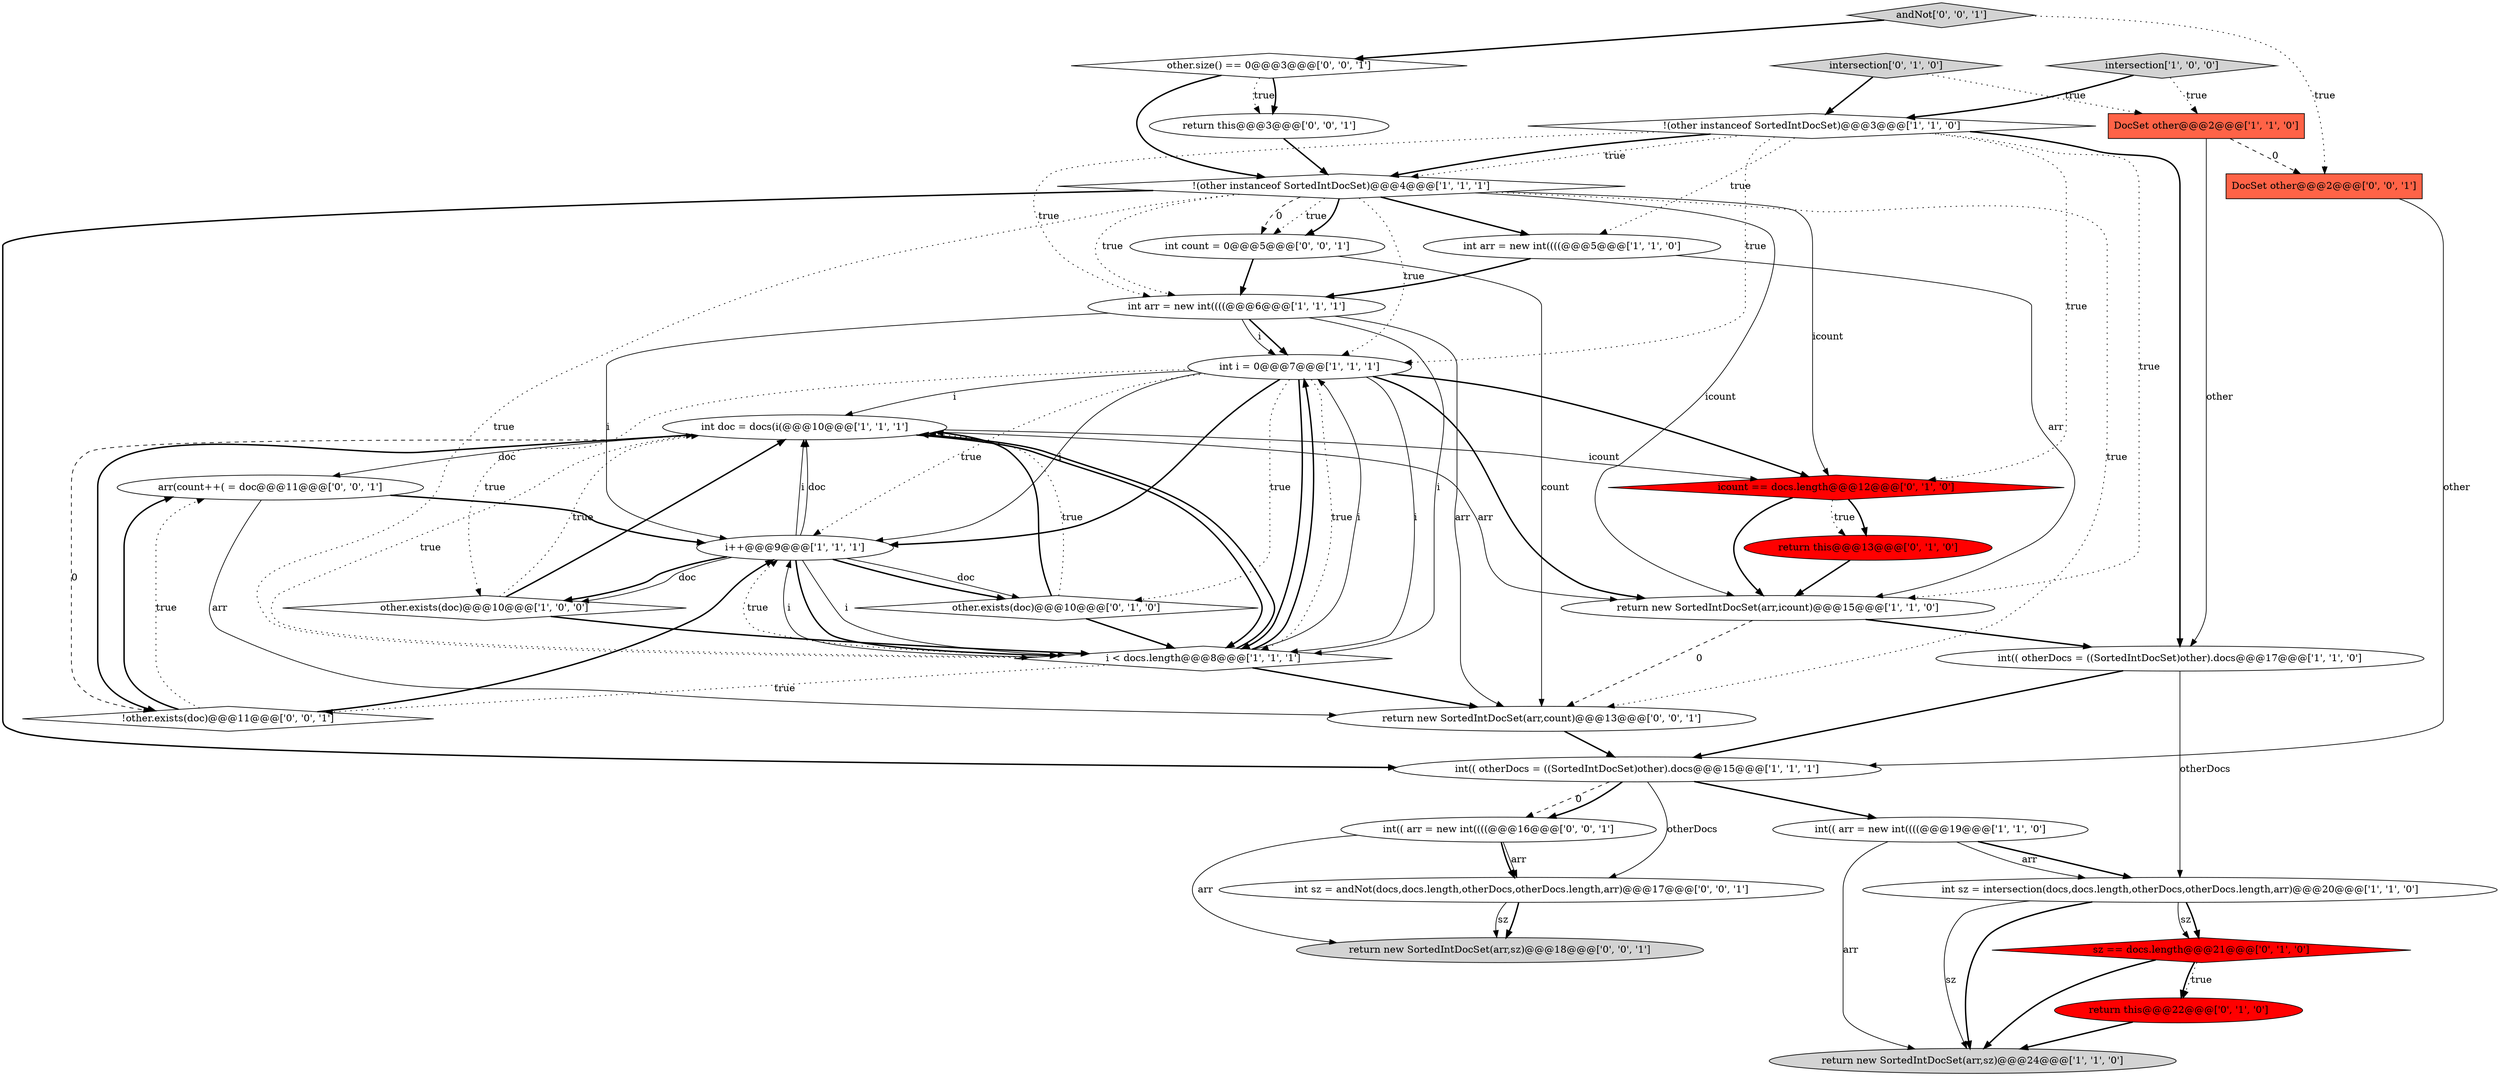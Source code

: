 digraph {
31 [style = filled, label = "int(( arr = new int((((@@@16@@@['0', '0', '1']", fillcolor = white, shape = ellipse image = "AAA0AAABBB3BBB"];
9 [style = filled, label = "int sz = intersection(docs,docs.length,otherDocs,otherDocs.length,arr)@@@20@@@['1', '1', '0']", fillcolor = white, shape = ellipse image = "AAA0AAABBB1BBB"];
5 [style = filled, label = "int doc = docs(i(@@@10@@@['1', '1', '1']", fillcolor = white, shape = ellipse image = "AAA0AAABBB1BBB"];
11 [style = filled, label = "int i = 0@@@7@@@['1', '1', '1']", fillcolor = white, shape = ellipse image = "AAA0AAABBB1BBB"];
4 [style = filled, label = "i++@@@9@@@['1', '1', '1']", fillcolor = white, shape = ellipse image = "AAA0AAABBB1BBB"];
14 [style = filled, label = "int arr = new int((((@@@5@@@['1', '1', '0']", fillcolor = white, shape = ellipse image = "AAA0AAABBB1BBB"];
27 [style = filled, label = "arr(count++( = doc@@@11@@@['0', '0', '1']", fillcolor = white, shape = ellipse image = "AAA0AAABBB3BBB"];
7 [style = filled, label = "int(( arr = new int((((@@@19@@@['1', '1', '0']", fillcolor = white, shape = ellipse image = "AAA0AAABBB1BBB"];
32 [style = filled, label = "!other.exists(doc)@@@11@@@['0', '0', '1']", fillcolor = white, shape = diamond image = "AAA0AAABBB3BBB"];
1 [style = filled, label = "return new SortedIntDocSet(arr,sz)@@@24@@@['1', '1', '0']", fillcolor = lightgray, shape = ellipse image = "AAA0AAABBB1BBB"];
20 [style = filled, label = "intersection['0', '1', '0']", fillcolor = lightgray, shape = diamond image = "AAA0AAABBB2BBB"];
2 [style = filled, label = "!(other instanceof SortedIntDocSet)@@@4@@@['1', '1', '1']", fillcolor = white, shape = diamond image = "AAA0AAABBB1BBB"];
26 [style = filled, label = "int sz = andNot(docs,docs.length,otherDocs,otherDocs.length,arr)@@@17@@@['0', '0', '1']", fillcolor = white, shape = ellipse image = "AAA0AAABBB3BBB"];
3 [style = filled, label = "int(( otherDocs = ((SortedIntDocSet)other).docs@@@15@@@['1', '1', '1']", fillcolor = white, shape = ellipse image = "AAA0AAABBB1BBB"];
6 [style = filled, label = "int(( otherDocs = ((SortedIntDocSet)other).docs@@@17@@@['1', '1', '0']", fillcolor = white, shape = ellipse image = "AAA0AAABBB1BBB"];
28 [style = filled, label = "other.size() == 0@@@3@@@['0', '0', '1']", fillcolor = white, shape = diamond image = "AAA0AAABBB3BBB"];
25 [style = filled, label = "DocSet other@@@2@@@['0', '0', '1']", fillcolor = tomato, shape = box image = "AAA0AAABBB3BBB"];
12 [style = filled, label = "int arr = new int((((@@@6@@@['1', '1', '1']", fillcolor = white, shape = ellipse image = "AAA0AAABBB1BBB"];
30 [style = filled, label = "int count = 0@@@5@@@['0', '0', '1']", fillcolor = white, shape = ellipse image = "AAA0AAABBB3BBB"];
23 [style = filled, label = "return new SortedIntDocSet(arr,count)@@@13@@@['0', '0', '1']", fillcolor = white, shape = ellipse image = "AAA0AAABBB3BBB"];
15 [style = filled, label = "!(other instanceof SortedIntDocSet)@@@3@@@['1', '1', '0']", fillcolor = white, shape = diamond image = "AAA0AAABBB1BBB"];
33 [style = filled, label = "return this@@@3@@@['0', '0', '1']", fillcolor = white, shape = ellipse image = "AAA0AAABBB3BBB"];
22 [style = filled, label = "sz == docs.length@@@21@@@['0', '1', '0']", fillcolor = red, shape = diamond image = "AAA1AAABBB2BBB"];
29 [style = filled, label = "andNot['0', '0', '1']", fillcolor = lightgray, shape = diamond image = "AAA0AAABBB3BBB"];
10 [style = filled, label = "DocSet other@@@2@@@['1', '1', '0']", fillcolor = tomato, shape = box image = "AAA0AAABBB1BBB"];
8 [style = filled, label = "intersection['1', '0', '0']", fillcolor = lightgray, shape = diamond image = "AAA0AAABBB1BBB"];
21 [style = filled, label = "icount == docs.length@@@12@@@['0', '1', '0']", fillcolor = red, shape = diamond image = "AAA1AAABBB2BBB"];
17 [style = filled, label = "other.exists(doc)@@@10@@@['0', '1', '0']", fillcolor = white, shape = diamond image = "AAA0AAABBB2BBB"];
19 [style = filled, label = "return this@@@13@@@['0', '1', '0']", fillcolor = red, shape = ellipse image = "AAA1AAABBB2BBB"];
18 [style = filled, label = "return this@@@22@@@['0', '1', '0']", fillcolor = red, shape = ellipse image = "AAA1AAABBB2BBB"];
0 [style = filled, label = "other.exists(doc)@@@10@@@['1', '0', '0']", fillcolor = white, shape = diamond image = "AAA0AAABBB1BBB"];
13 [style = filled, label = "i < docs.length@@@8@@@['1', '1', '1']", fillcolor = white, shape = diamond image = "AAA0AAABBB1BBB"];
24 [style = filled, label = "return new SortedIntDocSet(arr,sz)@@@18@@@['0', '0', '1']", fillcolor = lightgray, shape = ellipse image = "AAA0AAABBB3BBB"];
16 [style = filled, label = "return new SortedIntDocSet(arr,icount)@@@15@@@['1', '1', '0']", fillcolor = white, shape = ellipse image = "AAA0AAABBB1BBB"];
6->3 [style = bold, label=""];
0->5 [style = dotted, label="true"];
0->13 [style = bold, label=""];
2->23 [style = dotted, label="true"];
13->5 [style = dotted, label="true"];
9->1 [style = solid, label="sz"];
15->21 [style = dotted, label="true"];
2->11 [style = dotted, label="true"];
7->9 [style = bold, label=""];
7->9 [style = solid, label="arr"];
5->21 [style = solid, label="icount"];
6->9 [style = solid, label="otherDocs"];
14->16 [style = solid, label="arr"];
11->0 [style = dotted, label="true"];
9->22 [style = solid, label="sz"];
2->14 [style = bold, label=""];
11->13 [style = bold, label=""];
21->16 [style = bold, label=""];
32->4 [style = bold, label=""];
20->15 [style = bold, label=""];
31->26 [style = solid, label="arr"];
13->4 [style = dotted, label="true"];
11->16 [style = bold, label=""];
17->5 [style = bold, label=""];
11->4 [style = solid, label="i"];
5->16 [style = solid, label="arr"];
21->19 [style = bold, label=""];
3->31 [style = dashed, label="0"];
15->2 [style = dotted, label="true"];
16->6 [style = bold, label=""];
12->11 [style = bold, label=""];
23->3 [style = bold, label=""];
2->21 [style = solid, label="icount"];
11->13 [style = dotted, label="true"];
13->4 [style = solid, label="i"];
15->14 [style = dotted, label="true"];
15->16 [style = dotted, label="true"];
11->5 [style = solid, label="i"];
26->24 [style = bold, label=""];
2->30 [style = dashed, label="0"];
13->11 [style = bold, label=""];
4->0 [style = bold, label=""];
13->32 [style = dotted, label="true"];
5->32 [style = dashed, label="0"];
22->18 [style = bold, label=""];
18->1 [style = bold, label=""];
3->7 [style = bold, label=""];
4->0 [style = solid, label="doc"];
20->10 [style = dotted, label="true"];
2->12 [style = dotted, label="true"];
13->5 [style = bold, label=""];
15->12 [style = dotted, label="true"];
12->11 [style = solid, label="i"];
9->1 [style = bold, label=""];
27->23 [style = solid, label="arr"];
9->22 [style = bold, label=""];
4->5 [style = solid, label="doc"];
11->13 [style = solid, label="i"];
22->18 [style = dotted, label="true"];
8->15 [style = bold, label=""];
4->17 [style = bold, label=""];
2->3 [style = bold, label=""];
11->21 [style = bold, label=""];
11->4 [style = bold, label=""];
4->13 [style = bold, label=""];
11->17 [style = dotted, label="true"];
10->6 [style = solid, label="other"];
7->1 [style = solid, label="arr"];
32->27 [style = bold, label=""];
2->30 [style = dotted, label="true"];
11->4 [style = dotted, label="true"];
4->5 [style = solid, label="i"];
19->16 [style = bold, label=""];
5->32 [style = bold, label=""];
31->26 [style = bold, label=""];
26->24 [style = solid, label="sz"];
30->12 [style = bold, label=""];
5->13 [style = bold, label=""];
4->17 [style = solid, label="doc"];
15->11 [style = dotted, label="true"];
17->13 [style = bold, label=""];
22->1 [style = bold, label=""];
10->25 [style = dashed, label="0"];
33->2 [style = bold, label=""];
29->25 [style = dotted, label="true"];
2->16 [style = solid, label="icount"];
0->5 [style = bold, label=""];
15->2 [style = bold, label=""];
3->31 [style = bold, label=""];
28->33 [style = dotted, label="true"];
5->27 [style = solid, label="doc"];
25->3 [style = solid, label="other"];
15->6 [style = bold, label=""];
16->23 [style = dashed, label="0"];
3->26 [style = solid, label="otherDocs"];
8->10 [style = dotted, label="true"];
4->13 [style = solid, label="i"];
29->28 [style = bold, label=""];
28->2 [style = bold, label=""];
27->4 [style = bold, label=""];
32->27 [style = dotted, label="true"];
13->11 [style = solid, label="i"];
31->24 [style = solid, label="arr"];
28->33 [style = bold, label=""];
12->4 [style = solid, label="i"];
21->19 [style = dotted, label="true"];
14->12 [style = bold, label=""];
12->13 [style = solid, label="i"];
13->23 [style = bold, label=""];
30->23 [style = solid, label="count"];
2->30 [style = bold, label=""];
2->13 [style = dotted, label="true"];
12->23 [style = solid, label="arr"];
17->5 [style = dotted, label="true"];
}
